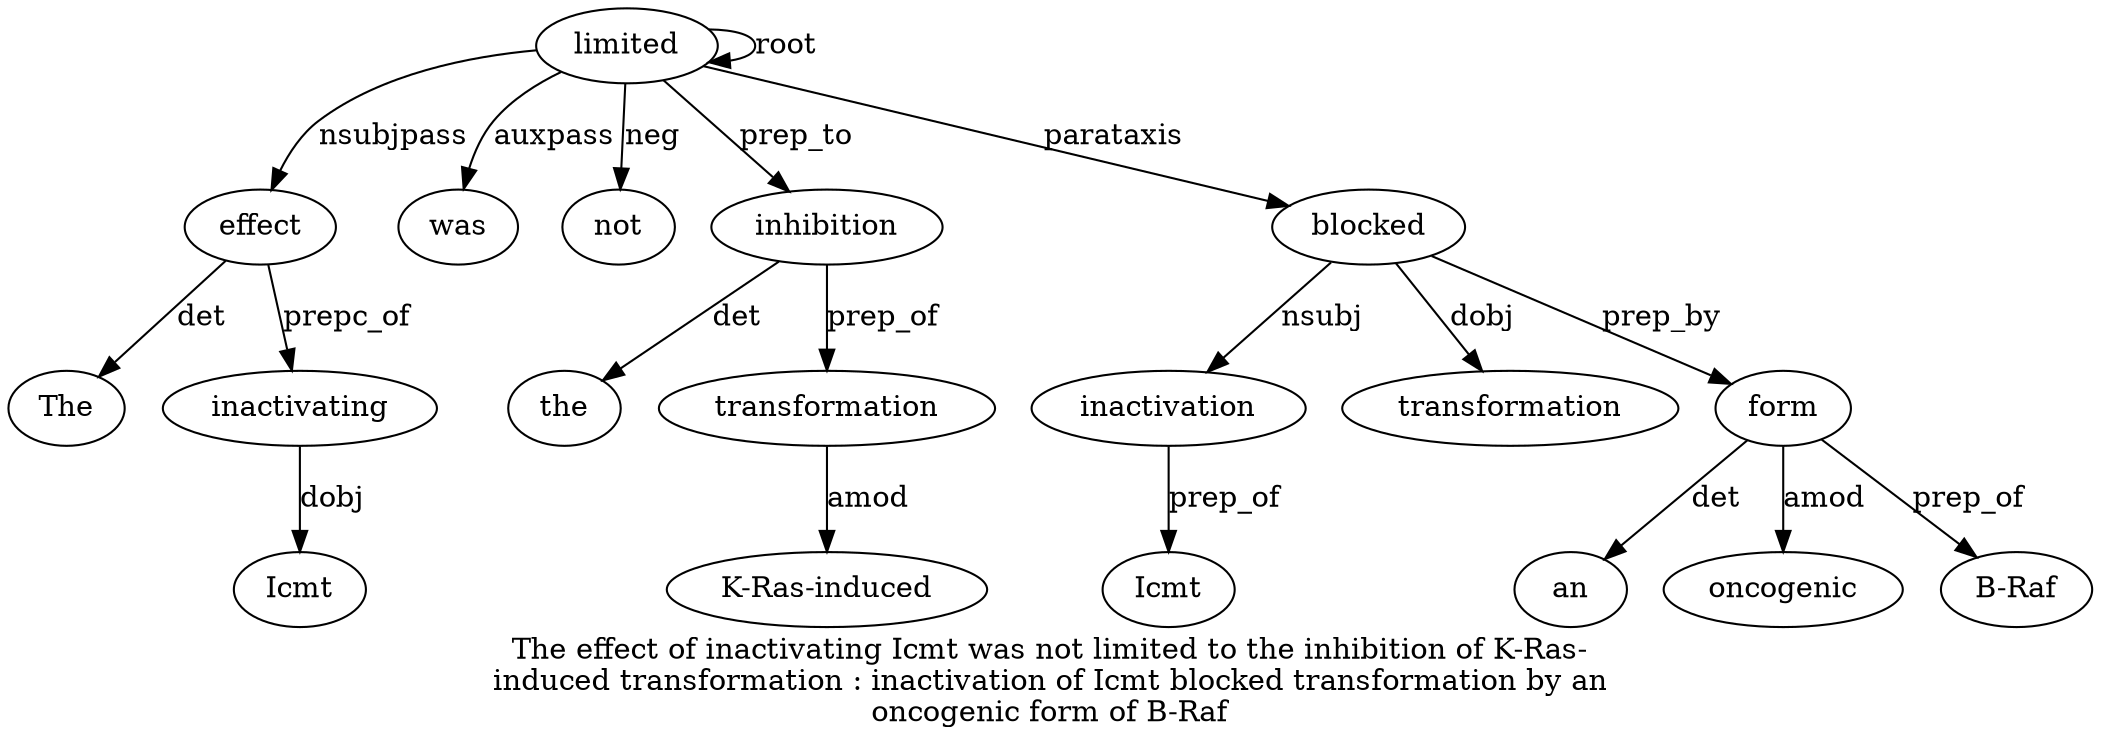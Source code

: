 digraph "The effect of inactivating Icmt was not limited to the inhibition of K-Ras-induced transformation : inactivation of Icmt blocked transformation by an oncogenic form of B-Raf" {
label="The effect of inactivating Icmt was not limited to the inhibition of K-Ras-
induced transformation : inactivation of Icmt blocked transformation by an
oncogenic form of B-Raf";
effect2 [style=filled, fillcolor=white, label=effect];
The1 [style=filled, fillcolor=white, label=The];
effect2 -> The1  [label=det];
limited8 [style=filled, fillcolor=white, label=limited];
limited8 -> effect2  [label=nsubjpass];
inactivating4 [style=filled, fillcolor=white, label=inactivating];
effect2 -> inactivating4  [label=prepc_of];
Icmt5 [style=filled, fillcolor=white, label=Icmt];
inactivating4 -> Icmt5  [label=dobj];
was6 [style=filled, fillcolor=white, label=was];
limited8 -> was6  [label=auxpass];
not7 [style=filled, fillcolor=white, label=not];
limited8 -> not7  [label=neg];
limited8 -> limited8  [label=root];
inhibition11 [style=filled, fillcolor=white, label=inhibition];
the10 [style=filled, fillcolor=white, label=the];
inhibition11 -> the10  [label=det];
limited8 -> inhibition11  [label=prep_to];
transformation14 [style=filled, fillcolor=white, label=transformation];
"K-Ras-induced13" [style=filled, fillcolor=white, label="K-Ras-induced"];
transformation14 -> "K-Ras-induced13"  [label=amod];
inhibition11 -> transformation14  [label=prep_of];
blocked19 [style=filled, fillcolor=white, label=blocked];
inactivation16 [style=filled, fillcolor=white, label=inactivation];
blocked19 -> inactivation16  [label=nsubj];
Icmt18 [style=filled, fillcolor=white, label=Icmt];
inactivation16 -> Icmt18  [label=prep_of];
limited8 -> blocked19  [label=parataxis];
transformation20 [style=filled, fillcolor=white, label=transformation];
blocked19 -> transformation20  [label=dobj];
form24 [style=filled, fillcolor=white, label=form];
an22 [style=filled, fillcolor=white, label=an];
form24 -> an22  [label=det];
oncogenic23 [style=filled, fillcolor=white, label=oncogenic];
form24 -> oncogenic23  [label=amod];
blocked19 -> form24  [label=prep_by];
"B-Raf26" [style=filled, fillcolor=white, label="B-Raf"];
form24 -> "B-Raf26"  [label=prep_of];
}
